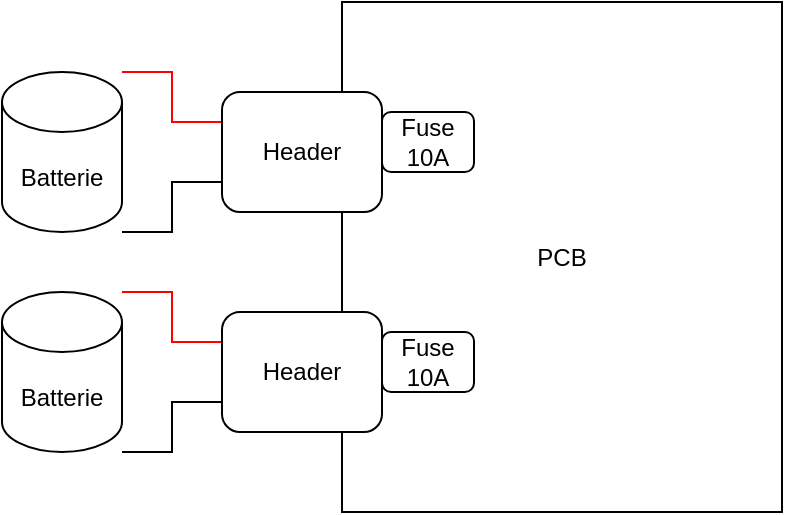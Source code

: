 <mxfile version="26.0.16">
  <diagram name="Page-1" id="rMlebAaXrlebgaBH_DkB">
    <mxGraphModel dx="699" dy="394" grid="1" gridSize="10" guides="1" tooltips="1" connect="1" arrows="1" fold="1" page="1" pageScale="1" pageWidth="827" pageHeight="1169" math="0" shadow="0">
      <root>
        <mxCell id="0" />
        <mxCell id="1" parent="0" />
        <mxCell id="lSff1AIIwq2ItTI8pMkJ-6" style="edgeStyle=orthogonalEdgeStyle;rounded=0;orthogonalLoop=1;jettySize=auto;html=1;entryX=0;entryY=0.25;entryDx=0;entryDy=0;strokeColor=#FF0000;endArrow=none;startFill=0;" edge="1" parent="1" source="lSff1AIIwq2ItTI8pMkJ-2" target="lSff1AIIwq2ItTI8pMkJ-4">
          <mxGeometry relative="1" as="geometry">
            <Array as="points">
              <mxPoint x="275" y="170" />
              <mxPoint x="275" y="195" />
            </Array>
          </mxGeometry>
        </mxCell>
        <mxCell id="lSff1AIIwq2ItTI8pMkJ-7" style="edgeStyle=orthogonalEdgeStyle;rounded=0;orthogonalLoop=1;jettySize=auto;html=1;entryX=0;entryY=0.75;entryDx=0;entryDy=0;fillColor=#f8cecc;strokeColor=#000000;endArrow=none;startFill=0;" edge="1" parent="1" source="lSff1AIIwq2ItTI8pMkJ-2" target="lSff1AIIwq2ItTI8pMkJ-4">
          <mxGeometry relative="1" as="geometry">
            <Array as="points">
              <mxPoint x="275" y="250" />
              <mxPoint x="275" y="225" />
            </Array>
          </mxGeometry>
        </mxCell>
        <mxCell id="lSff1AIIwq2ItTI8pMkJ-2" value="Batterie" style="shape=cylinder3;whiteSpace=wrap;html=1;boundedLbl=1;backgroundOutline=1;size=15;" vertex="1" parent="1">
          <mxGeometry x="190" y="170" width="60" height="80" as="geometry" />
        </mxCell>
        <mxCell id="lSff1AIIwq2ItTI8pMkJ-3" value="PCB" style="rounded=0;whiteSpace=wrap;html=1;" vertex="1" parent="1">
          <mxGeometry x="360" y="135" width="220" height="255" as="geometry" />
        </mxCell>
        <mxCell id="lSff1AIIwq2ItTI8pMkJ-4" value="Header" style="rounded=1;whiteSpace=wrap;html=1;" vertex="1" parent="1">
          <mxGeometry x="300" y="180" width="80" height="60" as="geometry" />
        </mxCell>
        <mxCell id="lSff1AIIwq2ItTI8pMkJ-5" value="Fuse 10A" style="rounded=1;whiteSpace=wrap;html=1;" vertex="1" parent="1">
          <mxGeometry x="380" y="190" width="46" height="30" as="geometry" />
        </mxCell>
        <mxCell id="lSff1AIIwq2ItTI8pMkJ-9" style="edgeStyle=orthogonalEdgeStyle;rounded=0;orthogonalLoop=1;jettySize=auto;html=1;entryX=0;entryY=0.25;entryDx=0;entryDy=0;strokeColor=#FF0000;endArrow=none;startFill=0;" edge="1" parent="1" source="lSff1AIIwq2ItTI8pMkJ-11" target="lSff1AIIwq2ItTI8pMkJ-12">
          <mxGeometry relative="1" as="geometry">
            <Array as="points">
              <mxPoint x="275" y="280" />
              <mxPoint x="275" y="305" />
            </Array>
          </mxGeometry>
        </mxCell>
        <mxCell id="lSff1AIIwq2ItTI8pMkJ-10" style="edgeStyle=orthogonalEdgeStyle;rounded=0;orthogonalLoop=1;jettySize=auto;html=1;entryX=0;entryY=0.75;entryDx=0;entryDy=0;fillColor=#f8cecc;strokeColor=#000000;endArrow=none;startFill=0;" edge="1" parent="1" source="lSff1AIIwq2ItTI8pMkJ-11" target="lSff1AIIwq2ItTI8pMkJ-12">
          <mxGeometry relative="1" as="geometry">
            <Array as="points">
              <mxPoint x="275" y="360" />
              <mxPoint x="275" y="335" />
            </Array>
          </mxGeometry>
        </mxCell>
        <mxCell id="lSff1AIIwq2ItTI8pMkJ-11" value="Batterie" style="shape=cylinder3;whiteSpace=wrap;html=1;boundedLbl=1;backgroundOutline=1;size=15;" vertex="1" parent="1">
          <mxGeometry x="190" y="280" width="60" height="80" as="geometry" />
        </mxCell>
        <mxCell id="lSff1AIIwq2ItTI8pMkJ-12" value="Header" style="rounded=1;whiteSpace=wrap;html=1;" vertex="1" parent="1">
          <mxGeometry x="300" y="290" width="80" height="60" as="geometry" />
        </mxCell>
        <mxCell id="lSff1AIIwq2ItTI8pMkJ-13" value="Fuse 10A" style="rounded=1;whiteSpace=wrap;html=1;" vertex="1" parent="1">
          <mxGeometry x="380" y="300" width="46" height="30" as="geometry" />
        </mxCell>
      </root>
    </mxGraphModel>
  </diagram>
</mxfile>
